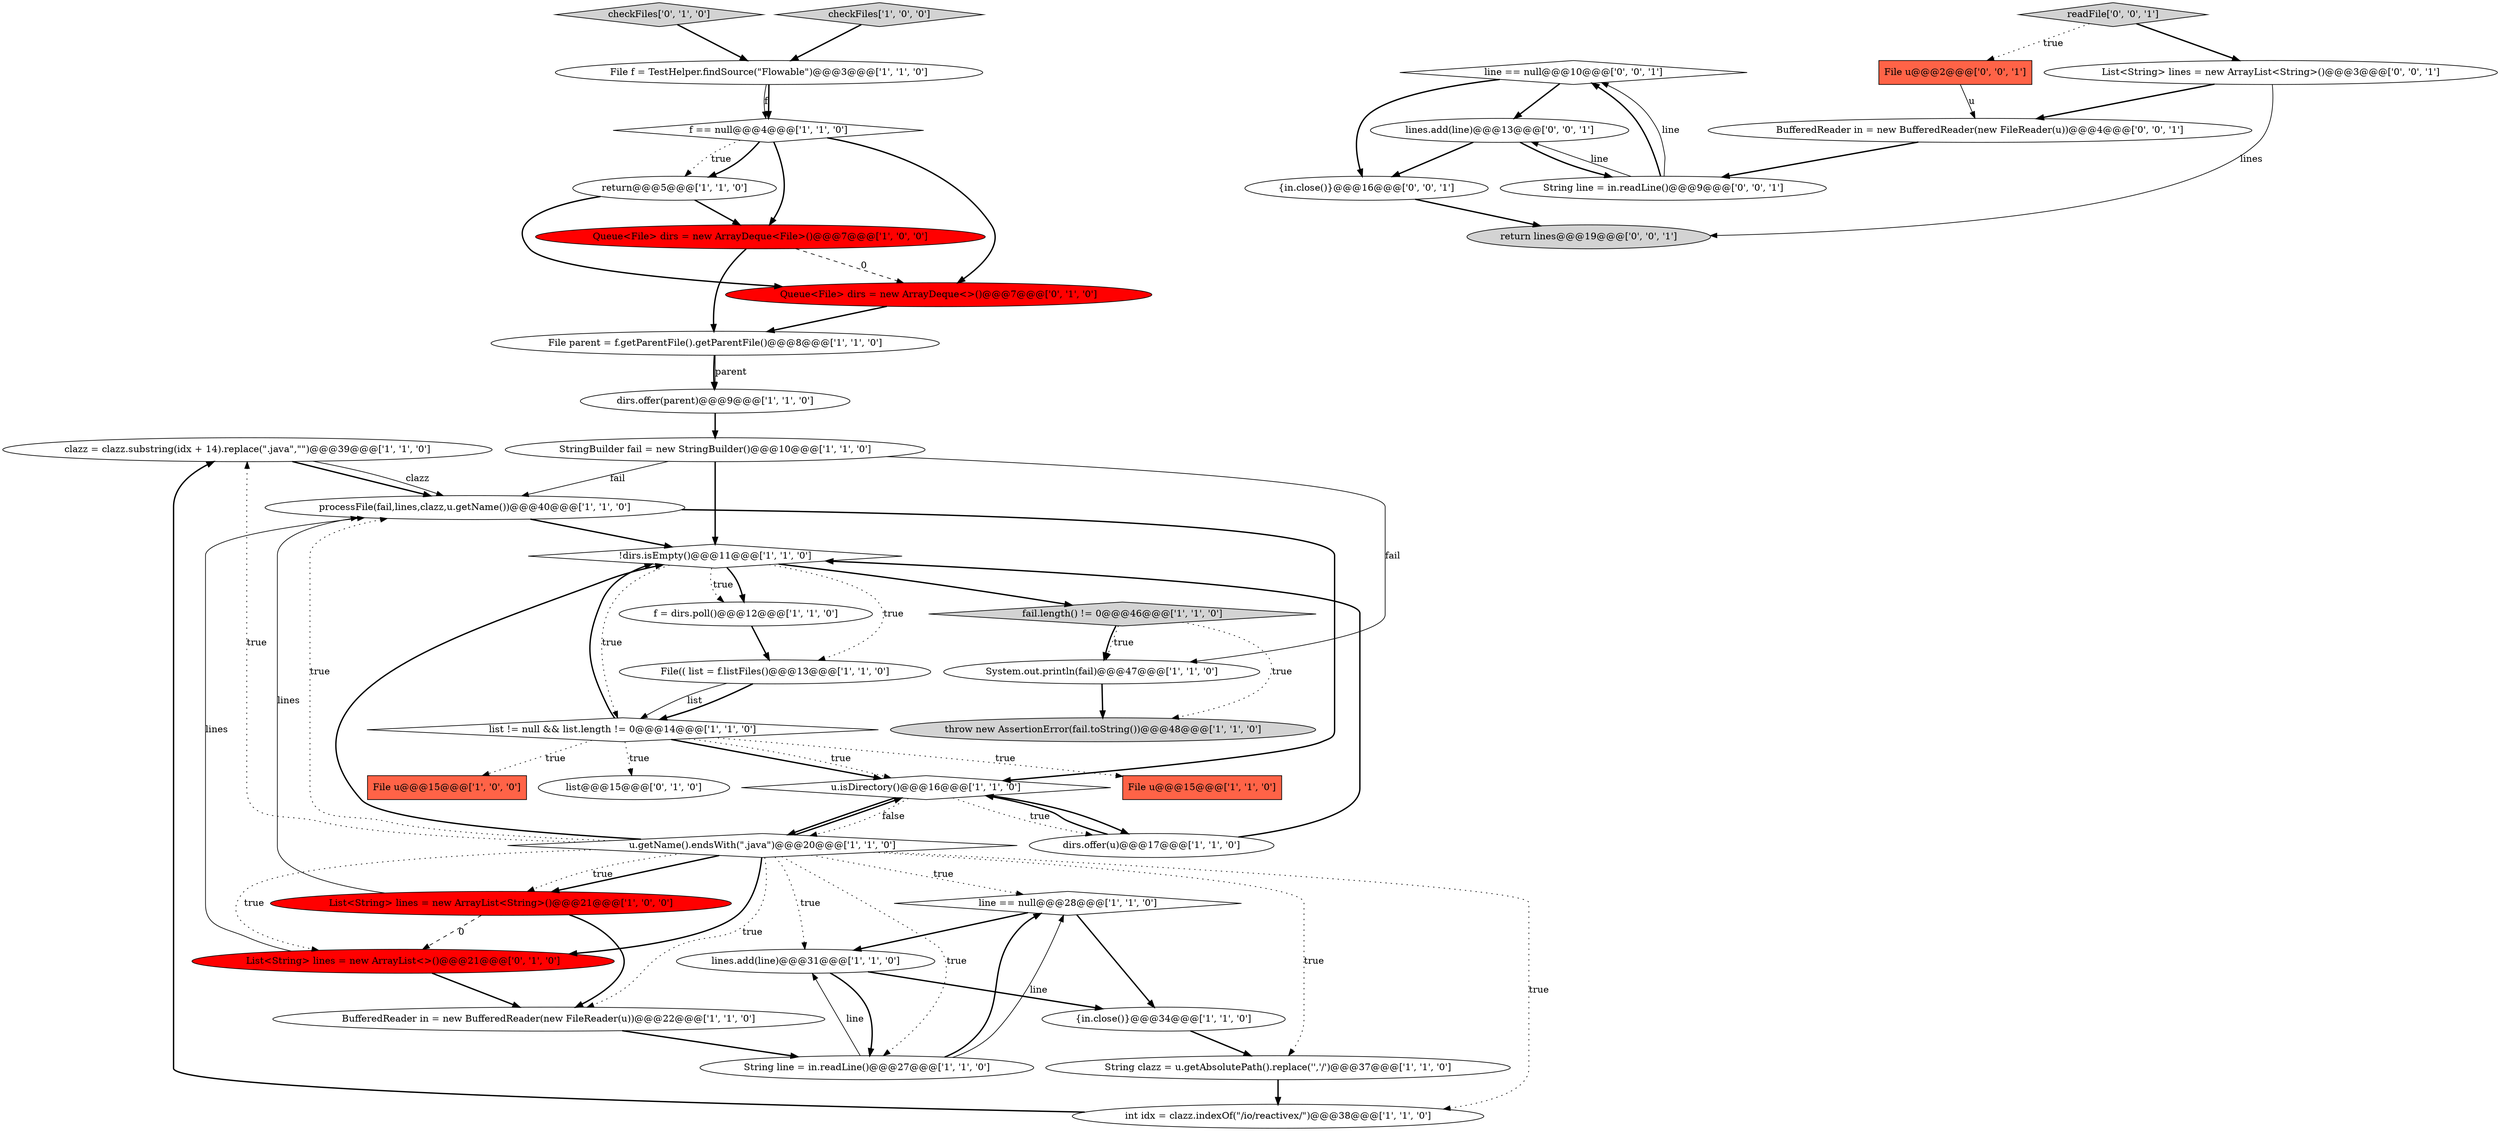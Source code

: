 digraph {
22 [style = filled, label = "clazz = clazz.substring(idx + 14).replace(\".java\",\"\")@@@39@@@['1', '1', '0']", fillcolor = white, shape = ellipse image = "AAA0AAABBB1BBB"];
25 [style = filled, label = "String clazz = u.getAbsolutePath().replace('\','/')@@@37@@@['1', '1', '0']", fillcolor = white, shape = ellipse image = "AAA0AAABBB1BBB"];
26 [style = filled, label = "f = dirs.poll()@@@12@@@['1', '1', '0']", fillcolor = white, shape = ellipse image = "AAA0AAABBB1BBB"];
35 [style = filled, label = "line == null@@@10@@@['0', '0', '1']", fillcolor = white, shape = diamond image = "AAA0AAABBB3BBB"];
21 [style = filled, label = "System.out.println(fail)@@@47@@@['1', '1', '0']", fillcolor = white, shape = ellipse image = "AAA0AAABBB1BBB"];
37 [style = filled, label = "readFile['0', '0', '1']", fillcolor = lightgray, shape = diamond image = "AAA0AAABBB3BBB"];
19 [style = filled, label = "File u@@@15@@@['1', '1', '0']", fillcolor = tomato, shape = box image = "AAA0AAABBB1BBB"];
4 [style = filled, label = "dirs.offer(parent)@@@9@@@['1', '1', '0']", fillcolor = white, shape = ellipse image = "AAA0AAABBB1BBB"];
7 [style = filled, label = "int idx = clazz.indexOf(\"/io/reactivex/\")@@@38@@@['1', '1', '0']", fillcolor = white, shape = ellipse image = "AAA0AAABBB1BBB"];
30 [style = filled, label = "List<String> lines = new ArrayList<>()@@@21@@@['0', '1', '0']", fillcolor = red, shape = ellipse image = "AAA1AAABBB2BBB"];
33 [style = filled, label = "checkFiles['0', '1', '0']", fillcolor = lightgray, shape = diamond image = "AAA0AAABBB2BBB"];
34 [style = filled, label = "return lines@@@19@@@['0', '0', '1']", fillcolor = lightgray, shape = ellipse image = "AAA0AAABBB3BBB"];
1 [style = filled, label = "Queue<File> dirs = new ArrayDeque<File>()@@@7@@@['1', '0', '0']", fillcolor = red, shape = ellipse image = "AAA1AAABBB1BBB"];
8 [style = filled, label = "File parent = f.getParentFile().getParentFile()@@@8@@@['1', '1', '0']", fillcolor = white, shape = ellipse image = "AAA0AAABBB1BBB"];
5 [style = filled, label = "StringBuilder fail = new StringBuilder()@@@10@@@['1', '1', '0']", fillcolor = white, shape = ellipse image = "AAA0AAABBB1BBB"];
2 [style = filled, label = "f == null@@@4@@@['1', '1', '0']", fillcolor = white, shape = diamond image = "AAA0AAABBB1BBB"];
20 [style = filled, label = "!dirs.isEmpty()@@@11@@@['1', '1', '0']", fillcolor = white, shape = diamond image = "AAA0AAABBB1BBB"];
13 [style = filled, label = "fail.length() != 0@@@46@@@['1', '1', '0']", fillcolor = lightgray, shape = diamond image = "AAA0AAABBB1BBB"];
27 [style = filled, label = "checkFiles['1', '0', '0']", fillcolor = lightgray, shape = diamond image = "AAA0AAABBB1BBB"];
17 [style = filled, label = "File(( list = f.listFiles()@@@13@@@['1', '1', '0']", fillcolor = white, shape = ellipse image = "AAA0AAABBB1BBB"];
16 [style = filled, label = "BufferedReader in = new BufferedReader(new FileReader(u))@@@22@@@['1', '1', '0']", fillcolor = white, shape = ellipse image = "AAA0AAABBB1BBB"];
24 [style = filled, label = "{in.close()}@@@34@@@['1', '1', '0']", fillcolor = white, shape = ellipse image = "AAA0AAABBB1BBB"];
0 [style = filled, label = "processFile(fail,lines,clazz,u.getName())@@@40@@@['1', '1', '0']", fillcolor = white, shape = ellipse image = "AAA0AAABBB1BBB"];
40 [style = filled, label = "lines.add(line)@@@13@@@['0', '0', '1']", fillcolor = white, shape = ellipse image = "AAA0AAABBB3BBB"];
23 [style = filled, label = "u.getName().endsWith(\".java\")@@@20@@@['1', '1', '0']", fillcolor = white, shape = diamond image = "AAA0AAABBB1BBB"];
28 [style = filled, label = "throw new AssertionError(fail.toString())@@@48@@@['1', '1', '0']", fillcolor = lightgray, shape = ellipse image = "AAA0AAABBB1BBB"];
6 [style = filled, label = "File u@@@15@@@['1', '0', '0']", fillcolor = tomato, shape = box image = "AAA0AAABBB1BBB"];
15 [style = filled, label = "lines.add(line)@@@31@@@['1', '1', '0']", fillcolor = white, shape = ellipse image = "AAA0AAABBB1BBB"];
39 [style = filled, label = "BufferedReader in = new BufferedReader(new FileReader(u))@@@4@@@['0', '0', '1']", fillcolor = white, shape = ellipse image = "AAA0AAABBB3BBB"];
41 [style = filled, label = "{in.close()}@@@16@@@['0', '0', '1']", fillcolor = white, shape = ellipse image = "AAA0AAABBB3BBB"];
29 [style = filled, label = "dirs.offer(u)@@@17@@@['1', '1', '0']", fillcolor = white, shape = ellipse image = "AAA0AAABBB1BBB"];
36 [style = filled, label = "File u@@@2@@@['0', '0', '1']", fillcolor = tomato, shape = box image = "AAA0AAABBB3BBB"];
11 [style = filled, label = "List<String> lines = new ArrayList<String>()@@@21@@@['1', '0', '0']", fillcolor = red, shape = ellipse image = "AAA1AAABBB1BBB"];
42 [style = filled, label = "String line = in.readLine()@@@9@@@['0', '0', '1']", fillcolor = white, shape = ellipse image = "AAA0AAABBB3BBB"];
31 [style = filled, label = "list@@@15@@@['0', '1', '0']", fillcolor = white, shape = ellipse image = "AAA0AAABBB2BBB"];
12 [style = filled, label = "String line = in.readLine()@@@27@@@['1', '1', '0']", fillcolor = white, shape = ellipse image = "AAA0AAABBB1BBB"];
10 [style = filled, label = "File f = TestHelper.findSource(\"Flowable\")@@@3@@@['1', '1', '0']", fillcolor = white, shape = ellipse image = "AAA0AAABBB1BBB"];
9 [style = filled, label = "line == null@@@28@@@['1', '1', '0']", fillcolor = white, shape = diamond image = "AAA0AAABBB1BBB"];
3 [style = filled, label = "u.isDirectory()@@@16@@@['1', '1', '0']", fillcolor = white, shape = diamond image = "AAA0AAABBB1BBB"];
32 [style = filled, label = "Queue<File> dirs = new ArrayDeque<>()@@@7@@@['0', '1', '0']", fillcolor = red, shape = ellipse image = "AAA1AAABBB2BBB"];
18 [style = filled, label = "list != null && list.length != 0@@@14@@@['1', '1', '0']", fillcolor = white, shape = diamond image = "AAA0AAABBB1BBB"];
38 [style = filled, label = "List<String> lines = new ArrayList<String>()@@@3@@@['0', '0', '1']", fillcolor = white, shape = ellipse image = "AAA0AAABBB3BBB"];
14 [style = filled, label = "return@@@5@@@['1', '1', '0']", fillcolor = white, shape = ellipse image = "AAA0AAABBB1BBB"];
18->3 [style = bold, label=""];
13->28 [style = dotted, label="true"];
5->20 [style = bold, label=""];
23->22 [style = dotted, label="true"];
35->41 [style = bold, label=""];
20->26 [style = bold, label=""];
10->2 [style = solid, label="f"];
17->18 [style = solid, label="list"];
12->9 [style = bold, label=""];
38->39 [style = bold, label=""];
21->28 [style = bold, label=""];
5->0 [style = solid, label="fail"];
22->0 [style = bold, label=""];
13->21 [style = dotted, label="true"];
12->15 [style = solid, label="line"];
37->38 [style = bold, label=""];
2->14 [style = bold, label=""];
18->3 [style = dotted, label="true"];
20->18 [style = dotted, label="true"];
37->36 [style = dotted, label="true"];
23->15 [style = dotted, label="true"];
2->32 [style = bold, label=""];
8->4 [style = bold, label=""];
9->24 [style = bold, label=""];
0->3 [style = bold, label=""];
11->16 [style = bold, label=""];
22->0 [style = solid, label="clazz"];
23->30 [style = bold, label=""];
26->17 [style = bold, label=""];
3->29 [style = dotted, label="true"];
20->26 [style = dotted, label="true"];
23->3 [style = bold, label=""];
25->7 [style = bold, label=""];
23->9 [style = dotted, label="true"];
18->6 [style = dotted, label="true"];
38->34 [style = solid, label="lines"];
18->20 [style = bold, label=""];
3->23 [style = bold, label=""];
29->20 [style = bold, label=""];
35->40 [style = bold, label=""];
8->4 [style = solid, label="parent"];
0->20 [style = bold, label=""];
10->2 [style = bold, label=""];
15->12 [style = bold, label=""];
39->42 [style = bold, label=""];
3->29 [style = bold, label=""];
23->16 [style = dotted, label="true"];
23->20 [style = bold, label=""];
20->13 [style = bold, label=""];
1->8 [style = bold, label=""];
2->1 [style = bold, label=""];
20->17 [style = dotted, label="true"];
18->19 [style = dotted, label="true"];
23->7 [style = dotted, label="true"];
1->32 [style = dashed, label="0"];
12->9 [style = solid, label="line"];
7->22 [style = bold, label=""];
32->8 [style = bold, label=""];
24->25 [style = bold, label=""];
27->10 [style = bold, label=""];
2->14 [style = dotted, label="true"];
11->0 [style = solid, label="lines"];
5->21 [style = solid, label="fail"];
23->11 [style = bold, label=""];
14->32 [style = bold, label=""];
4->5 [style = bold, label=""];
41->34 [style = bold, label=""];
23->25 [style = dotted, label="true"];
23->0 [style = dotted, label="true"];
30->0 [style = solid, label="lines"];
29->3 [style = bold, label=""];
23->30 [style = dotted, label="true"];
33->10 [style = bold, label=""];
14->1 [style = bold, label=""];
42->35 [style = bold, label=""];
42->40 [style = solid, label="line"];
42->35 [style = solid, label="line"];
9->15 [style = bold, label=""];
15->24 [style = bold, label=""];
40->41 [style = bold, label=""];
36->39 [style = solid, label="u"];
3->23 [style = dotted, label="false"];
18->31 [style = dotted, label="true"];
11->30 [style = dashed, label="0"];
23->12 [style = dotted, label="true"];
13->21 [style = bold, label=""];
30->16 [style = bold, label=""];
16->12 [style = bold, label=""];
40->42 [style = bold, label=""];
17->18 [style = bold, label=""];
23->11 [style = dotted, label="true"];
}
